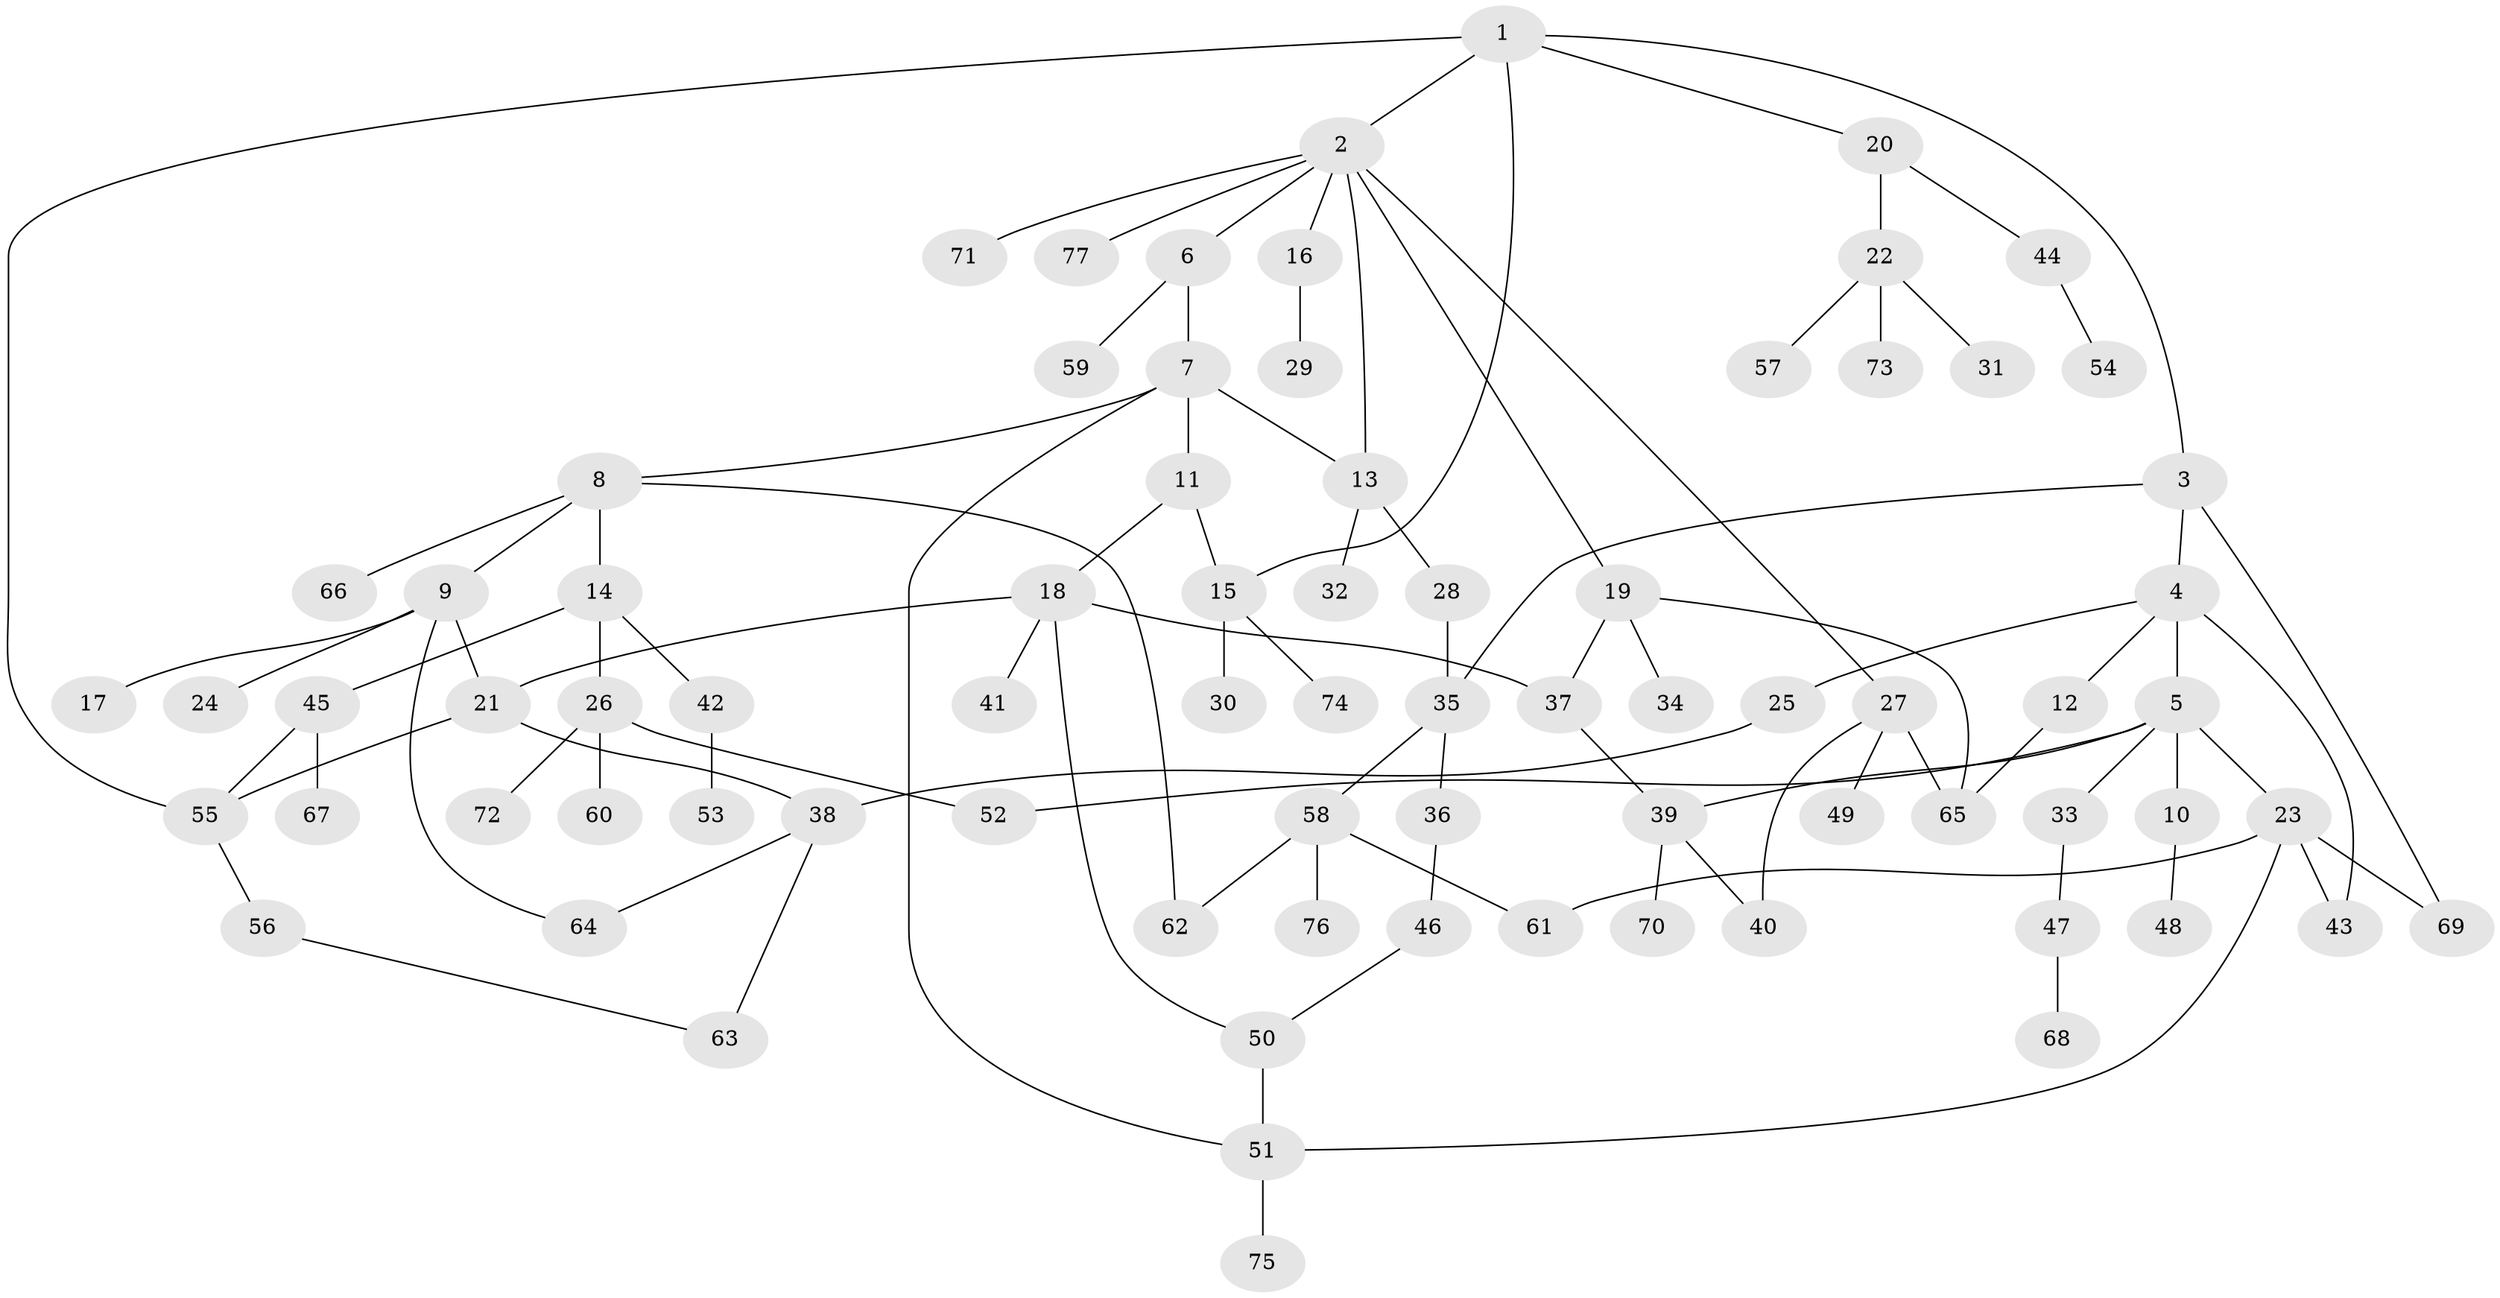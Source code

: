 // coarse degree distribution, {7: 0.02564102564102564, 3: 0.23076923076923078, 6: 0.07692307692307693, 4: 0.1794871794871795, 5: 0.05128205128205128, 2: 0.23076923076923078, 1: 0.20512820512820512}
// Generated by graph-tools (version 1.1) at 2025/36/03/04/25 23:36:13]
// undirected, 77 vertices, 98 edges
graph export_dot {
  node [color=gray90,style=filled];
  1;
  2;
  3;
  4;
  5;
  6;
  7;
  8;
  9;
  10;
  11;
  12;
  13;
  14;
  15;
  16;
  17;
  18;
  19;
  20;
  21;
  22;
  23;
  24;
  25;
  26;
  27;
  28;
  29;
  30;
  31;
  32;
  33;
  34;
  35;
  36;
  37;
  38;
  39;
  40;
  41;
  42;
  43;
  44;
  45;
  46;
  47;
  48;
  49;
  50;
  51;
  52;
  53;
  54;
  55;
  56;
  57;
  58;
  59;
  60;
  61;
  62;
  63;
  64;
  65;
  66;
  67;
  68;
  69;
  70;
  71;
  72;
  73;
  74;
  75;
  76;
  77;
  1 -- 2;
  1 -- 3;
  1 -- 15;
  1 -- 20;
  1 -- 55;
  2 -- 6;
  2 -- 13;
  2 -- 16;
  2 -- 19;
  2 -- 27;
  2 -- 71;
  2 -- 77;
  3 -- 4;
  3 -- 69;
  3 -- 35;
  4 -- 5;
  4 -- 12;
  4 -- 25;
  4 -- 43;
  5 -- 10;
  5 -- 23;
  5 -- 33;
  5 -- 52;
  5 -- 39;
  6 -- 7;
  6 -- 59;
  7 -- 8;
  7 -- 11;
  7 -- 51;
  7 -- 13;
  8 -- 9;
  8 -- 14;
  8 -- 66;
  8 -- 62;
  9 -- 17;
  9 -- 21;
  9 -- 24;
  9 -- 64;
  10 -- 48;
  11 -- 18;
  11 -- 15;
  12 -- 65;
  13 -- 28;
  13 -- 32;
  14 -- 26;
  14 -- 42;
  14 -- 45;
  15 -- 30;
  15 -- 74;
  16 -- 29;
  18 -- 37;
  18 -- 41;
  18 -- 50;
  18 -- 21;
  19 -- 34;
  19 -- 65;
  19 -- 37;
  20 -- 22;
  20 -- 44;
  21 -- 38;
  21 -- 55;
  22 -- 31;
  22 -- 57;
  22 -- 73;
  23 -- 43;
  23 -- 51;
  23 -- 61;
  23 -- 69;
  25 -- 38;
  26 -- 60;
  26 -- 72;
  26 -- 52;
  27 -- 40;
  27 -- 49;
  27 -- 65;
  28 -- 35;
  33 -- 47;
  35 -- 36;
  35 -- 58;
  36 -- 46;
  37 -- 39;
  38 -- 64;
  38 -- 63;
  39 -- 70;
  39 -- 40;
  42 -- 53;
  44 -- 54;
  45 -- 67;
  45 -- 55;
  46 -- 50;
  47 -- 68;
  50 -- 51;
  51 -- 75;
  55 -- 56;
  56 -- 63;
  58 -- 62;
  58 -- 76;
  58 -- 61;
}
